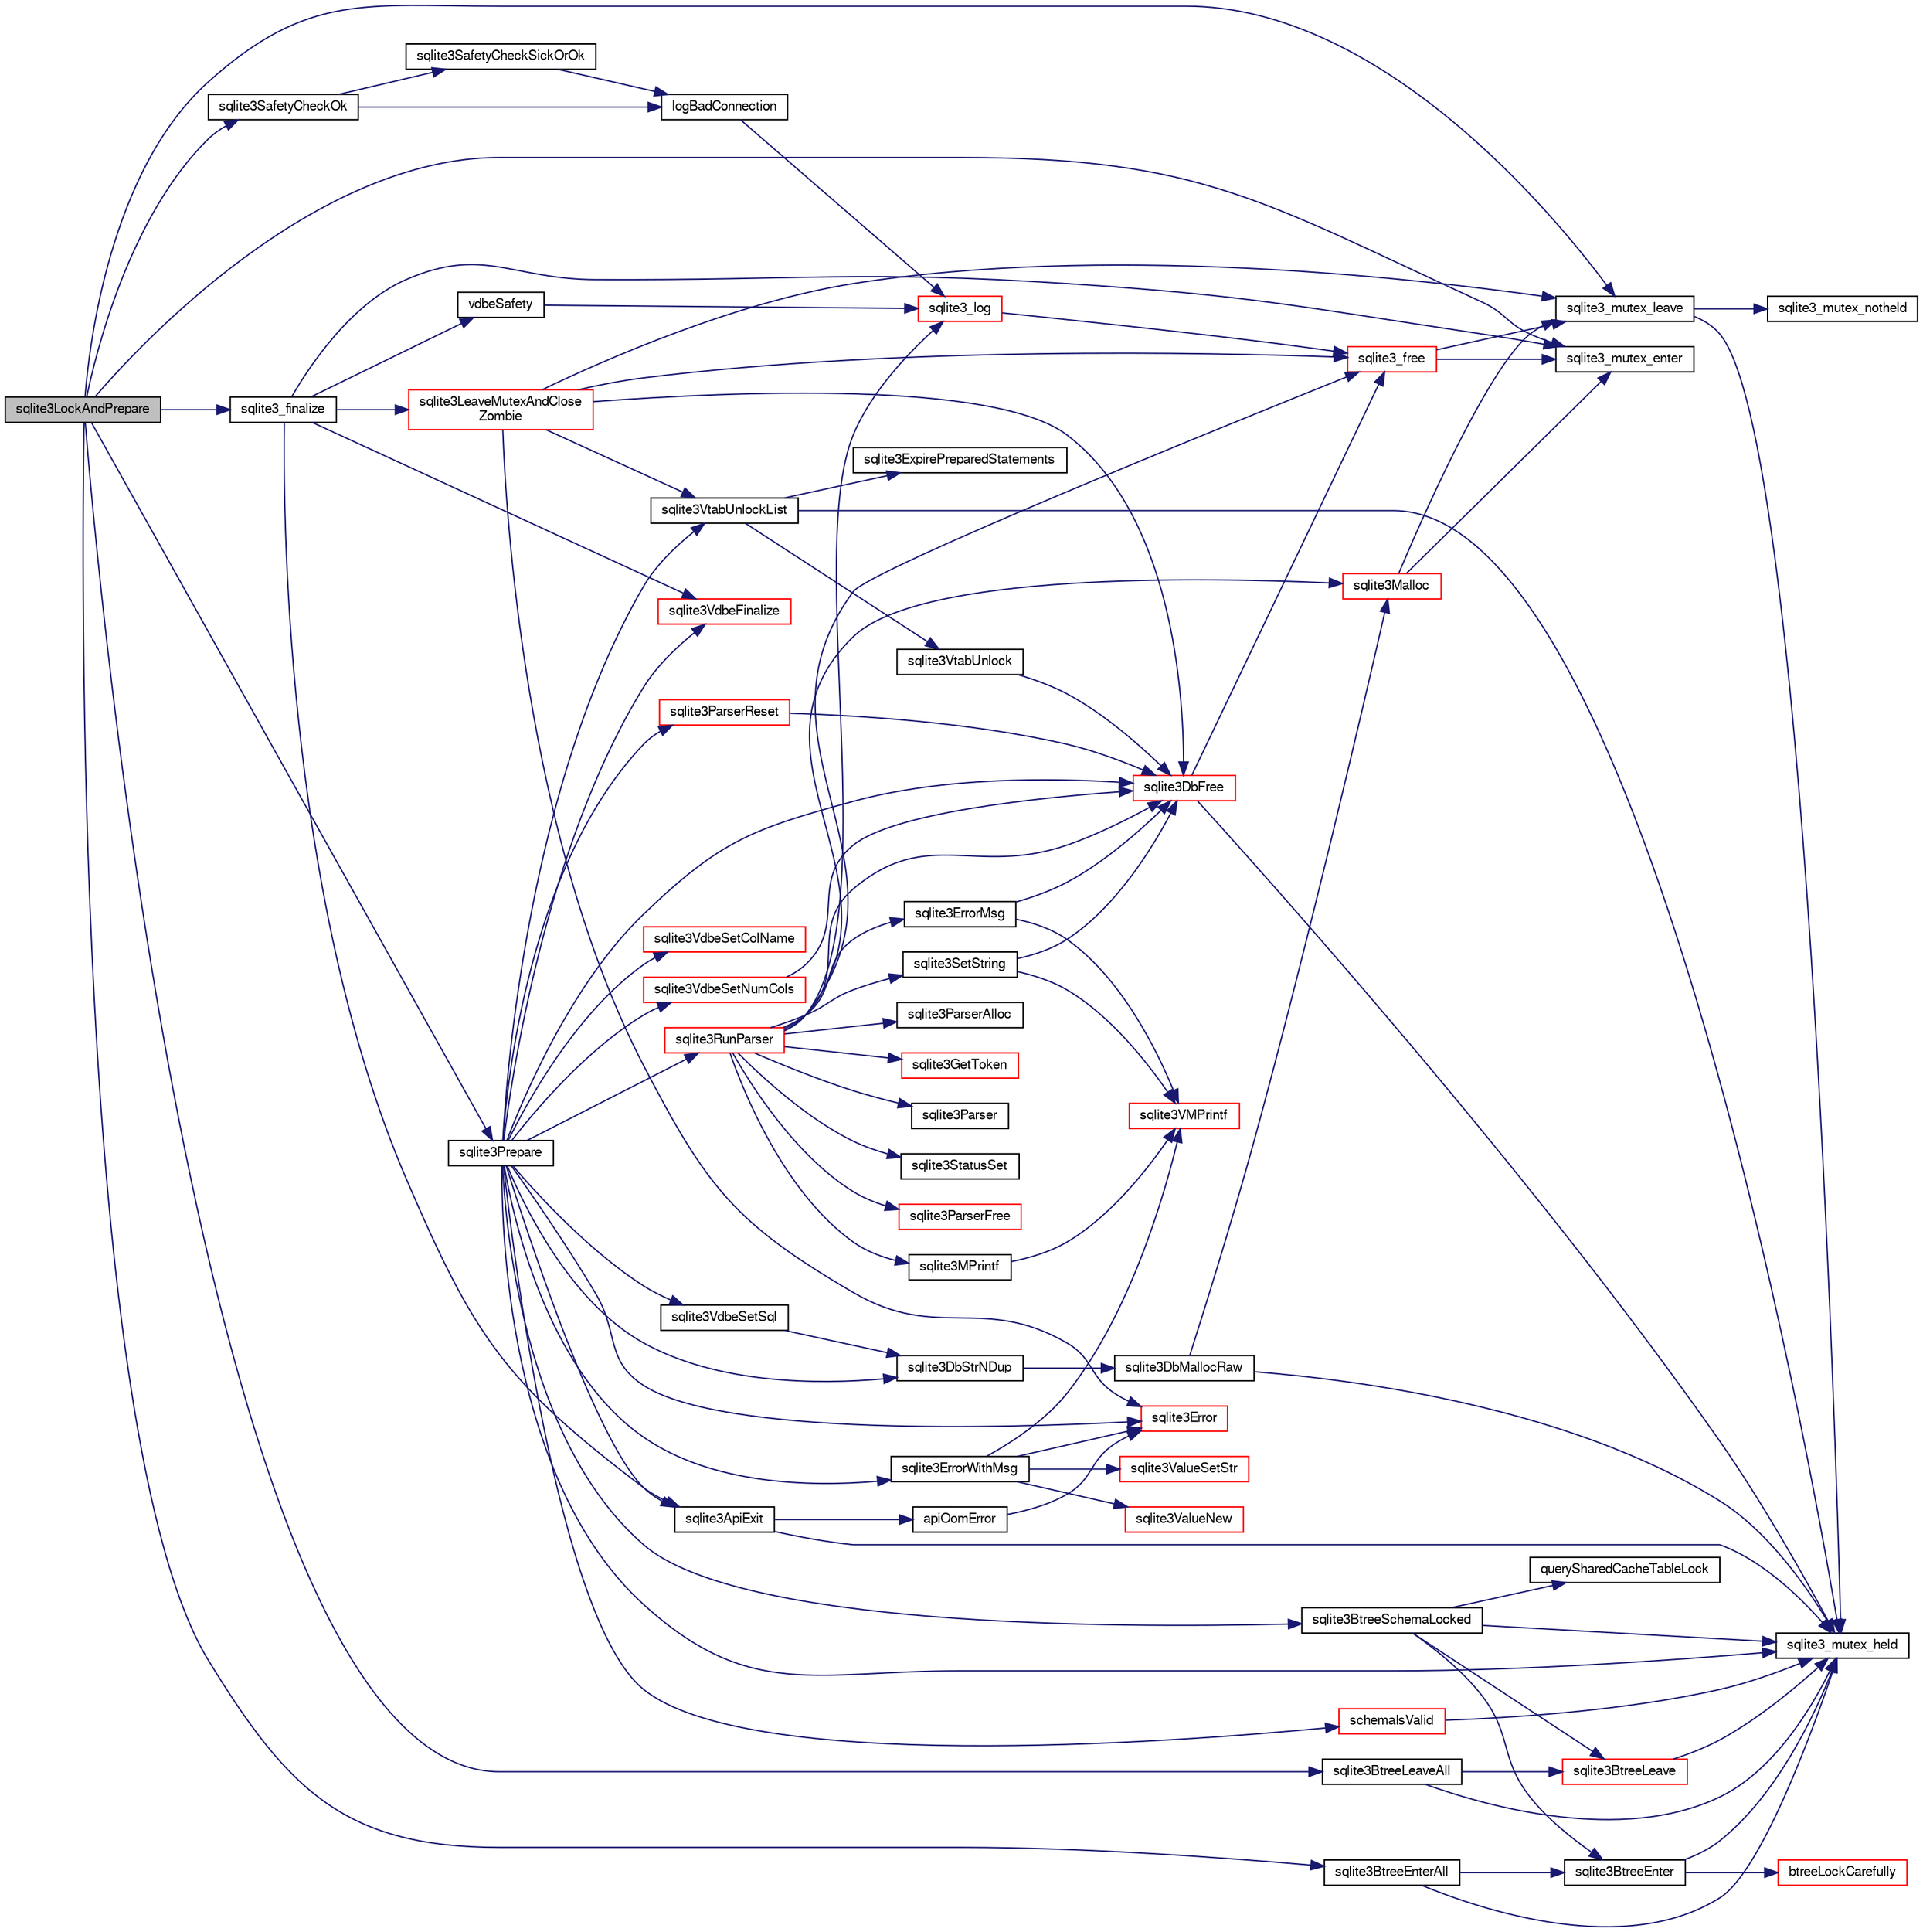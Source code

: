 digraph "sqlite3LockAndPrepare"
{
  edge [fontname="FreeSans",fontsize="10",labelfontname="FreeSans",labelfontsize="10"];
  node [fontname="FreeSans",fontsize="10",shape=record];
  rankdir="LR";
  Node579488 [label="sqlite3LockAndPrepare",height=0.2,width=0.4,color="black", fillcolor="grey75", style="filled", fontcolor="black"];
  Node579488 -> Node579489 [color="midnightblue",fontsize="10",style="solid",fontname="FreeSans"];
  Node579489 [label="sqlite3SafetyCheckOk",height=0.2,width=0.4,color="black", fillcolor="white", style="filled",URL="$sqlite3_8c.html#ab15308423296d719d75dca4c0ef182a7"];
  Node579489 -> Node579490 [color="midnightblue",fontsize="10",style="solid",fontname="FreeSans"];
  Node579490 [label="logBadConnection",height=0.2,width=0.4,color="black", fillcolor="white", style="filled",URL="$sqlite3_8c.html#a8aa249fac852b22bb1227e2bc2921f11"];
  Node579490 -> Node579491 [color="midnightblue",fontsize="10",style="solid",fontname="FreeSans"];
  Node579491 [label="sqlite3_log",height=0.2,width=0.4,color="red", fillcolor="white", style="filled",URL="$sqlite3_8c.html#a298c9699bf9c143662c6b1fec4b2dc3b"];
  Node579491 -> Node579506 [color="midnightblue",fontsize="10",style="solid",fontname="FreeSans"];
  Node579506 [label="sqlite3_free",height=0.2,width=0.4,color="red", fillcolor="white", style="filled",URL="$sqlite3_8c.html#a6552349e36a8a691af5487999ab09519"];
  Node579506 -> Node579507 [color="midnightblue",fontsize="10",style="solid",fontname="FreeSans"];
  Node579507 [label="sqlite3_mutex_enter",height=0.2,width=0.4,color="black", fillcolor="white", style="filled",URL="$sqlite3_8c.html#a1c12cde690bd89f104de5cbad12a6bf5"];
  Node579506 -> Node579509 [color="midnightblue",fontsize="10",style="solid",fontname="FreeSans"];
  Node579509 [label="sqlite3_mutex_leave",height=0.2,width=0.4,color="black", fillcolor="white", style="filled",URL="$sqlite3_8c.html#a5838d235601dbd3c1fa993555c6bcc93"];
  Node579509 -> Node579501 [color="midnightblue",fontsize="10",style="solid",fontname="FreeSans"];
  Node579501 [label="sqlite3_mutex_held",height=0.2,width=0.4,color="black", fillcolor="white", style="filled",URL="$sqlite3_8c.html#acf77da68932b6bc163c5e68547ecc3e7"];
  Node579509 -> Node579510 [color="midnightblue",fontsize="10",style="solid",fontname="FreeSans"];
  Node579510 [label="sqlite3_mutex_notheld",height=0.2,width=0.4,color="black", fillcolor="white", style="filled",URL="$sqlite3_8c.html#a83967c837c1c000d3b5adcfaa688f5dc"];
  Node579489 -> Node579773 [color="midnightblue",fontsize="10",style="solid",fontname="FreeSans"];
  Node579773 [label="sqlite3SafetyCheckSickOrOk",height=0.2,width=0.4,color="black", fillcolor="white", style="filled",URL="$sqlite3_8c.html#ac1fff729aec147d9825a4930042a626b"];
  Node579773 -> Node579490 [color="midnightblue",fontsize="10",style="solid",fontname="FreeSans"];
  Node579488 -> Node579507 [color="midnightblue",fontsize="10",style="solid",fontname="FreeSans"];
  Node579488 -> Node579774 [color="midnightblue",fontsize="10",style="solid",fontname="FreeSans"];
  Node579774 [label="sqlite3BtreeEnterAll",height=0.2,width=0.4,color="black", fillcolor="white", style="filled",URL="$sqlite3_8c.html#a7e8c5e623a61d322d3622c3e6202d735"];
  Node579774 -> Node579501 [color="midnightblue",fontsize="10",style="solid",fontname="FreeSans"];
  Node579774 -> Node579775 [color="midnightblue",fontsize="10",style="solid",fontname="FreeSans"];
  Node579775 [label="sqlite3BtreeEnter",height=0.2,width=0.4,color="black", fillcolor="white", style="filled",URL="$sqlite3_8c.html#afa05d700ca373993fe6b0525b867feff"];
  Node579775 -> Node579501 [color="midnightblue",fontsize="10",style="solid",fontname="FreeSans"];
  Node579775 -> Node579776 [color="midnightblue",fontsize="10",style="solid",fontname="FreeSans"];
  Node579776 [label="btreeLockCarefully",height=0.2,width=0.4,color="red", fillcolor="white", style="filled",URL="$sqlite3_8c.html#a796746b1c1e4d6926960636bd74c79d7"];
  Node579488 -> Node579780 [color="midnightblue",fontsize="10",style="solid",fontname="FreeSans"];
  Node579780 [label="sqlite3Prepare",height=0.2,width=0.4,color="black", fillcolor="white", style="filled",URL="$sqlite3_8c.html#acb25890858d0bf4b12eb7aae569f0c7b"];
  Node579780 -> Node579501 [color="midnightblue",fontsize="10",style="solid",fontname="FreeSans"];
  Node579780 -> Node579781 [color="midnightblue",fontsize="10",style="solid",fontname="FreeSans"];
  Node579781 [label="sqlite3BtreeSchemaLocked",height=0.2,width=0.4,color="black", fillcolor="white", style="filled",URL="$sqlite3_8c.html#a46e6aacc6b039bae84b1d1a86ce9000c"];
  Node579781 -> Node579501 [color="midnightblue",fontsize="10",style="solid",fontname="FreeSans"];
  Node579781 -> Node579775 [color="midnightblue",fontsize="10",style="solid",fontname="FreeSans"];
  Node579781 -> Node579782 [color="midnightblue",fontsize="10",style="solid",fontname="FreeSans"];
  Node579782 [label="querySharedCacheTableLock",height=0.2,width=0.4,color="black", fillcolor="white", style="filled",URL="$sqlite3_8c.html#a248343a0d79235a90b955d801713d243"];
  Node579781 -> Node579783 [color="midnightblue",fontsize="10",style="solid",fontname="FreeSans"];
  Node579783 [label="sqlite3BtreeLeave",height=0.2,width=0.4,color="red", fillcolor="white", style="filled",URL="$sqlite3_8c.html#a460e4f89d1aeef4b4d334cfe8165da89"];
  Node579783 -> Node579501 [color="midnightblue",fontsize="10",style="solid",fontname="FreeSans"];
  Node579780 -> Node579784 [color="midnightblue",fontsize="10",style="solid",fontname="FreeSans"];
  Node579784 [label="sqlite3ErrorWithMsg",height=0.2,width=0.4,color="black", fillcolor="white", style="filled",URL="$sqlite3_8c.html#a11feb4cd8e77d59df266587cfe1b2641"];
  Node579784 -> Node579707 [color="midnightblue",fontsize="10",style="solid",fontname="FreeSans"];
  Node579707 [label="sqlite3Error",height=0.2,width=0.4,color="red", fillcolor="white", style="filled",URL="$sqlite3_8c.html#a4ba5e8be78db50d5538dcaa45bcf74d3"];
  Node579784 -> Node579785 [color="midnightblue",fontsize="10",style="solid",fontname="FreeSans"];
  Node579785 [label="sqlite3ValueNew",height=0.2,width=0.4,color="red", fillcolor="white", style="filled",URL="$sqlite3_8c.html#ad40a378778daff2d574bec905e35828b"];
  Node579784 -> Node579755 [color="midnightblue",fontsize="10",style="solid",fontname="FreeSans"];
  Node579755 [label="sqlite3VMPrintf",height=0.2,width=0.4,color="red", fillcolor="white", style="filled",URL="$sqlite3_8c.html#a05535d0982ef06fbc2ee8195ebbae689"];
  Node579784 -> Node579786 [color="midnightblue",fontsize="10",style="solid",fontname="FreeSans"];
  Node579786 [label="sqlite3ValueSetStr",height=0.2,width=0.4,color="red", fillcolor="white", style="filled",URL="$sqlite3_8c.html#a1fd40749f47941ee97ff6d798e2bc67e"];
  Node579780 -> Node579787 [color="midnightblue",fontsize="10",style="solid",fontname="FreeSans"];
  Node579787 [label="sqlite3VtabUnlockList",height=0.2,width=0.4,color="black", fillcolor="white", style="filled",URL="$sqlite3_8c.html#a266b6e5487ec403a27fc6c6f852ff249"];
  Node579787 -> Node579501 [color="midnightblue",fontsize="10",style="solid",fontname="FreeSans"];
  Node579787 -> Node579788 [color="midnightblue",fontsize="10",style="solid",fontname="FreeSans"];
  Node579788 [label="sqlite3ExpirePreparedStatements",height=0.2,width=0.4,color="black", fillcolor="white", style="filled",URL="$sqlite3_8c.html#af8baf566e769881b3d0bbdb0d2b4cdfe"];
  Node579787 -> Node579789 [color="midnightblue",fontsize="10",style="solid",fontname="FreeSans"];
  Node579789 [label="sqlite3VtabUnlock",height=0.2,width=0.4,color="black", fillcolor="white", style="filled",URL="$sqlite3_8c.html#a8b3341682c7724d767ebc8288b9063b4"];
  Node579789 -> Node579500 [color="midnightblue",fontsize="10",style="solid",fontname="FreeSans"];
  Node579500 [label="sqlite3DbFree",height=0.2,width=0.4,color="red", fillcolor="white", style="filled",URL="$sqlite3_8c.html#ac70ab821a6607b4a1b909582dc37a069"];
  Node579500 -> Node579501 [color="midnightblue",fontsize="10",style="solid",fontname="FreeSans"];
  Node579500 -> Node579506 [color="midnightblue",fontsize="10",style="solid",fontname="FreeSans"];
  Node579780 -> Node579705 [color="midnightblue",fontsize="10",style="solid",fontname="FreeSans"];
  Node579705 [label="sqlite3ApiExit",height=0.2,width=0.4,color="black", fillcolor="white", style="filled",URL="$sqlite3_8c.html#ae5a967ec6172298db98b6090bbd1dd9b"];
  Node579705 -> Node579501 [color="midnightblue",fontsize="10",style="solid",fontname="FreeSans"];
  Node579705 -> Node579706 [color="midnightblue",fontsize="10",style="solid",fontname="FreeSans"];
  Node579706 [label="apiOomError",height=0.2,width=0.4,color="black", fillcolor="white", style="filled",URL="$sqlite3_8c.html#a55c294da0c468873c7f7ea59378b8b9c"];
  Node579706 -> Node579707 [color="midnightblue",fontsize="10",style="solid",fontname="FreeSans"];
  Node579780 -> Node579758 [color="midnightblue",fontsize="10",style="solid",fontname="FreeSans"];
  Node579758 [label="sqlite3DbStrNDup",height=0.2,width=0.4,color="black", fillcolor="white", style="filled",URL="$sqlite3_8c.html#a48e8c757f70cba60fe83ce00ad8de713"];
  Node579758 -> Node579512 [color="midnightblue",fontsize="10",style="solid",fontname="FreeSans"];
  Node579512 [label="sqlite3DbMallocRaw",height=0.2,width=0.4,color="black", fillcolor="white", style="filled",URL="$sqlite3_8c.html#abbe8be0cf7175e11ddc3e2218fad924e"];
  Node579512 -> Node579501 [color="midnightblue",fontsize="10",style="solid",fontname="FreeSans"];
  Node579512 -> Node579513 [color="midnightblue",fontsize="10",style="solid",fontname="FreeSans"];
  Node579513 [label="sqlite3Malloc",height=0.2,width=0.4,color="red", fillcolor="white", style="filled",URL="$sqlite3_8c.html#a361a2eaa846b1885f123abe46f5d8b2b"];
  Node579513 -> Node579507 [color="midnightblue",fontsize="10",style="solid",fontname="FreeSans"];
  Node579513 -> Node579509 [color="midnightblue",fontsize="10",style="solid",fontname="FreeSans"];
  Node579780 -> Node579790 [color="midnightblue",fontsize="10",style="solid",fontname="FreeSans"];
  Node579790 [label="sqlite3RunParser",height=0.2,width=0.4,color="red", fillcolor="white", style="filled",URL="$sqlite3_8c.html#a174f16a9adcc64bf971bae4a5ffa3488"];
  Node579790 -> Node579791 [color="midnightblue",fontsize="10",style="solid",fontname="FreeSans"];
  Node579791 [label="sqlite3ParserAlloc",height=0.2,width=0.4,color="black", fillcolor="white", style="filled",URL="$sqlite3_8c.html#ad04f20cc1a4b6d3e458d60b80c694d94"];
  Node579790 -> Node579513 [color="midnightblue",fontsize="10",style="solid",fontname="FreeSans"];
  Node579790 -> Node579752 [color="midnightblue",fontsize="10",style="solid",fontname="FreeSans"];
  Node579752 [label="sqlite3GetToken",height=0.2,width=0.4,color="red", fillcolor="white", style="filled",URL="$sqlite3_8c.html#a3111c5f563140332fcc76d31fd028aaf"];
  Node579790 -> Node579792 [color="midnightblue",fontsize="10",style="solid",fontname="FreeSans"];
  Node579792 [label="sqlite3ErrorMsg",height=0.2,width=0.4,color="black", fillcolor="white", style="filled",URL="$sqlite3_8c.html#aee2798e173651adae0f9c85469f3457d"];
  Node579792 -> Node579755 [color="midnightblue",fontsize="10",style="solid",fontname="FreeSans"];
  Node579792 -> Node579500 [color="midnightblue",fontsize="10",style="solid",fontname="FreeSans"];
  Node579790 -> Node579500 [color="midnightblue",fontsize="10",style="solid",fontname="FreeSans"];
  Node579790 -> Node579754 [color="midnightblue",fontsize="10",style="solid",fontname="FreeSans"];
  Node579754 [label="sqlite3MPrintf",height=0.2,width=0.4,color="black", fillcolor="white", style="filled",URL="$sqlite3_8c.html#a208ef0df84e9778778804a19af03efea"];
  Node579754 -> Node579755 [color="midnightblue",fontsize="10",style="solid",fontname="FreeSans"];
  Node579790 -> Node579793 [color="midnightblue",fontsize="10",style="solid",fontname="FreeSans"];
  Node579793 [label="sqlite3Parser",height=0.2,width=0.4,color="black", fillcolor="white", style="filled",URL="$sqlite3_8c.html#a6f46fb0365c1d879ab5d64cde499c224"];
  Node579790 -> Node579515 [color="midnightblue",fontsize="10",style="solid",fontname="FreeSans"];
  Node579515 [label="sqlite3StatusSet",height=0.2,width=0.4,color="black", fillcolor="white", style="filled",URL="$sqlite3_8c.html#afec7586c01fcb5ea17dc9d7725a589d9"];
  Node579790 -> Node579794 [color="midnightblue",fontsize="10",style="solid",fontname="FreeSans"];
  Node579794 [label="sqlite3ParserFree",height=0.2,width=0.4,color="red", fillcolor="white", style="filled",URL="$sqlite3_8c.html#a75d41a16c8dff0547dcca208ff4d5d7d"];
  Node579790 -> Node579506 [color="midnightblue",fontsize="10",style="solid",fontname="FreeSans"];
  Node579790 -> Node580046 [color="midnightblue",fontsize="10",style="solid",fontname="FreeSans"];
  Node580046 [label="sqlite3SetString",height=0.2,width=0.4,color="black", fillcolor="white", style="filled",URL="$sqlite3_8c.html#aad368822484a1ceae010a829e27454ae"];
  Node580046 -> Node579755 [color="midnightblue",fontsize="10",style="solid",fontname="FreeSans"];
  Node580046 -> Node579500 [color="midnightblue",fontsize="10",style="solid",fontname="FreeSans"];
  Node579790 -> Node579491 [color="midnightblue",fontsize="10",style="solid",fontname="FreeSans"];
  Node579780 -> Node579500 [color="midnightblue",fontsize="10",style="solid",fontname="FreeSans"];
  Node579780 -> Node580437 [color="midnightblue",fontsize="10",style="solid",fontname="FreeSans"];
  Node580437 [label="schemaIsValid",height=0.2,width=0.4,color="red", fillcolor="white", style="filled",URL="$sqlite3_8c.html#a7c466fe28e7ca6f46b8bf72c46d9738d"];
  Node580437 -> Node579501 [color="midnightblue",fontsize="10",style="solid",fontname="FreeSans"];
  Node579780 -> Node580438 [color="midnightblue",fontsize="10",style="solid",fontname="FreeSans"];
  Node580438 [label="sqlite3VdbeSetNumCols",height=0.2,width=0.4,color="red", fillcolor="white", style="filled",URL="$sqlite3_8c.html#a3d1d64e925572ff37fec8682e1224ff1"];
  Node580438 -> Node579500 [color="midnightblue",fontsize="10",style="solid",fontname="FreeSans"];
  Node579780 -> Node580439 [color="midnightblue",fontsize="10",style="solid",fontname="FreeSans"];
  Node580439 [label="sqlite3VdbeSetColName",height=0.2,width=0.4,color="red", fillcolor="white", style="filled",URL="$sqlite3_8c.html#a05534e7d71a734a43c35ae061ef45e6e"];
  Node579780 -> Node580440 [color="midnightblue",fontsize="10",style="solid",fontname="FreeSans"];
  Node580440 [label="sqlite3VdbeSetSql",height=0.2,width=0.4,color="black", fillcolor="white", style="filled",URL="$sqlite3_8c.html#a165ef3ad67f05e5e3fa7c712f3c4ba41"];
  Node580440 -> Node579758 [color="midnightblue",fontsize="10",style="solid",fontname="FreeSans"];
  Node579780 -> Node580326 [color="midnightblue",fontsize="10",style="solid",fontname="FreeSans"];
  Node580326 [label="sqlite3VdbeFinalize",height=0.2,width=0.4,color="red", fillcolor="white", style="filled",URL="$sqlite3_8c.html#af81e0c8d03b71610d3a826469f67bbd4"];
  Node579780 -> Node579707 [color="midnightblue",fontsize="10",style="solid",fontname="FreeSans"];
  Node579780 -> Node580441 [color="midnightblue",fontsize="10",style="solid",fontname="FreeSans"];
  Node580441 [label="sqlite3ParserReset",height=0.2,width=0.4,color="red", fillcolor="white", style="filled",URL="$sqlite3_8c.html#ae5c69f1aa716b5dc4b54dbf6642c1071"];
  Node580441 -> Node579500 [color="midnightblue",fontsize="10",style="solid",fontname="FreeSans"];
  Node579488 -> Node580338 [color="midnightblue",fontsize="10",style="solid",fontname="FreeSans"];
  Node580338 [label="sqlite3_finalize",height=0.2,width=0.4,color="black", fillcolor="white", style="filled",URL="$sqlite3_8c.html#a801195c0f771d40bb4be1e40f3b88945"];
  Node580338 -> Node579819 [color="midnightblue",fontsize="10",style="solid",fontname="FreeSans"];
  Node579819 [label="vdbeSafety",height=0.2,width=0.4,color="black", fillcolor="white", style="filled",URL="$sqlite3_8c.html#ad376f1aa66b2801fa8fb2fb134f370fd"];
  Node579819 -> Node579491 [color="midnightblue",fontsize="10",style="solid",fontname="FreeSans"];
  Node580338 -> Node579507 [color="midnightblue",fontsize="10",style="solid",fontname="FreeSans"];
  Node580338 -> Node580326 [color="midnightblue",fontsize="10",style="solid",fontname="FreeSans"];
  Node580338 -> Node579705 [color="midnightblue",fontsize="10",style="solid",fontname="FreeSans"];
  Node580338 -> Node580339 [color="midnightblue",fontsize="10",style="solid",fontname="FreeSans"];
  Node580339 [label="sqlite3LeaveMutexAndClose\lZombie",height=0.2,width=0.4,color="red", fillcolor="white", style="filled",URL="$sqlite3_8c.html#afe3a37c29dcb0fe9fc15fe07a3976f59"];
  Node580339 -> Node579509 [color="midnightblue",fontsize="10",style="solid",fontname="FreeSans"];
  Node580339 -> Node579787 [color="midnightblue",fontsize="10",style="solid",fontname="FreeSans"];
  Node580339 -> Node579500 [color="midnightblue",fontsize="10",style="solid",fontname="FreeSans"];
  Node580339 -> Node579707 [color="midnightblue",fontsize="10",style="solid",fontname="FreeSans"];
  Node580339 -> Node579506 [color="midnightblue",fontsize="10",style="solid",fontname="FreeSans"];
  Node579488 -> Node580042 [color="midnightblue",fontsize="10",style="solid",fontname="FreeSans"];
  Node580042 [label="sqlite3BtreeLeaveAll",height=0.2,width=0.4,color="black", fillcolor="white", style="filled",URL="$sqlite3_8c.html#a282e5f429eee8e0aebc7d18068ebccd2"];
  Node580042 -> Node579501 [color="midnightblue",fontsize="10",style="solid",fontname="FreeSans"];
  Node580042 -> Node579783 [color="midnightblue",fontsize="10",style="solid",fontname="FreeSans"];
  Node579488 -> Node579509 [color="midnightblue",fontsize="10",style="solid",fontname="FreeSans"];
}
